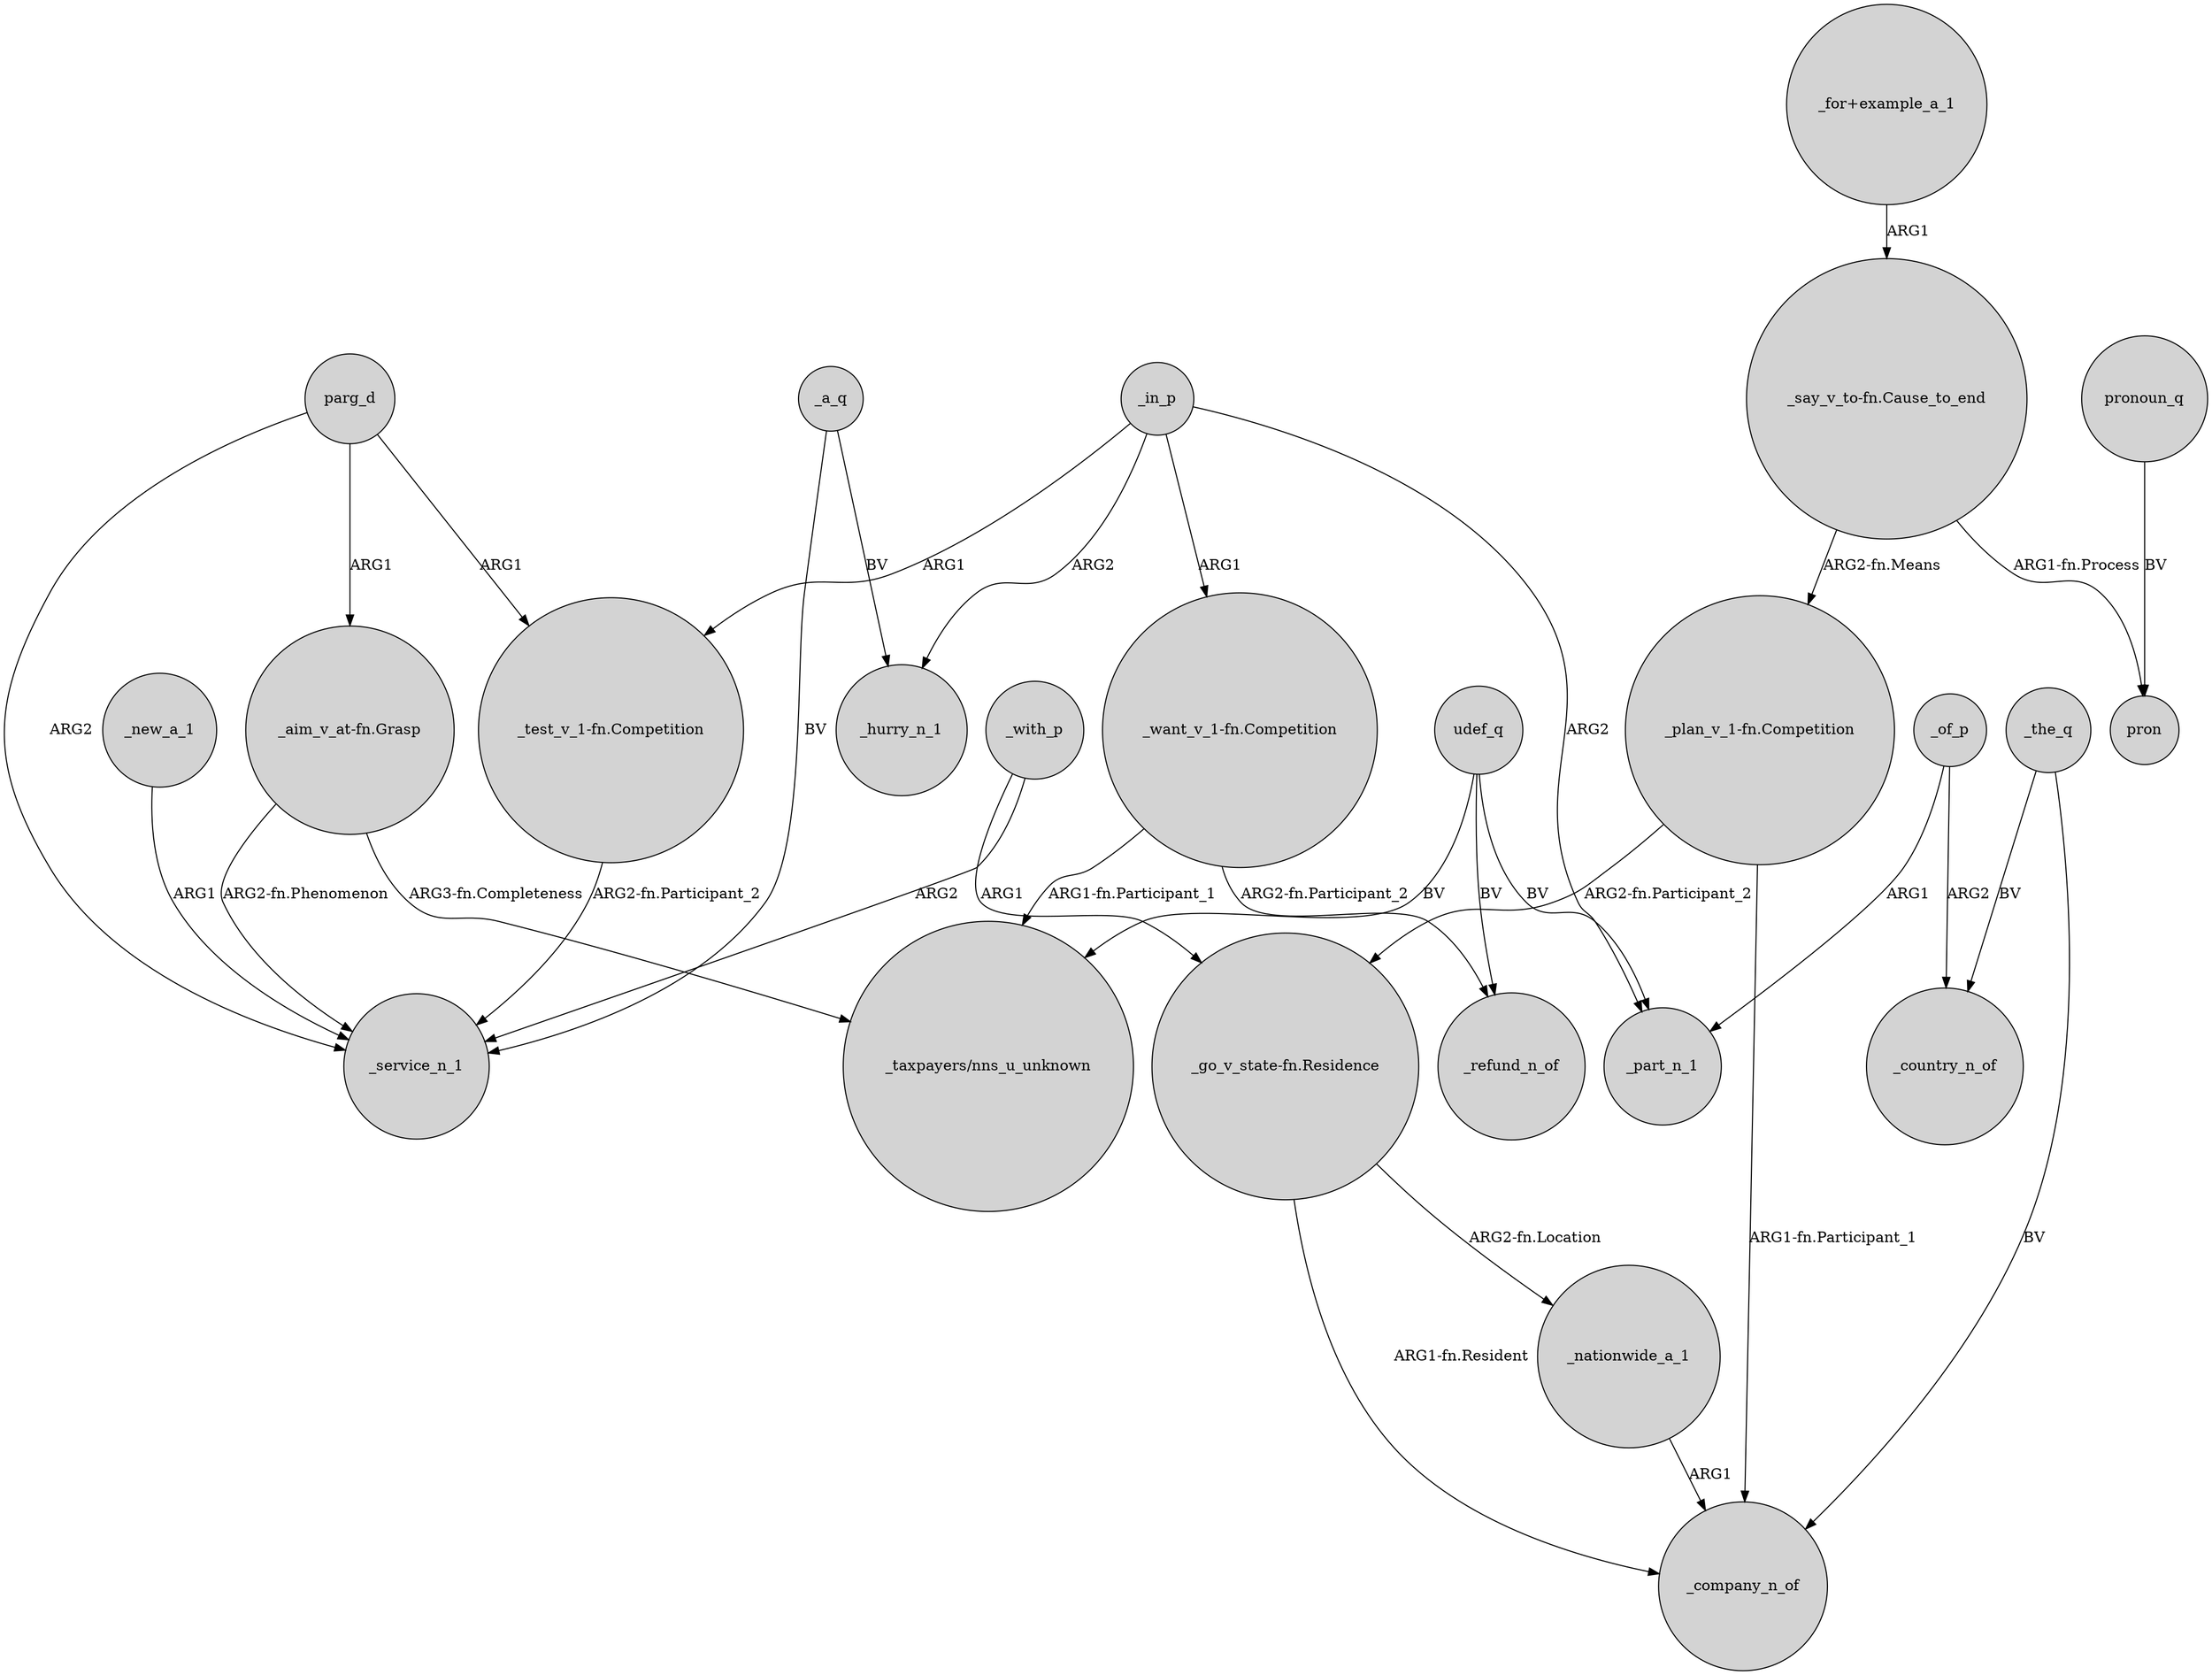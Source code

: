 digraph {
	node [shape=circle style=filled]
	_a_q -> _hurry_n_1 [label=BV]
	parg_d -> "_test_v_1-fn.Competition" [label=ARG1]
	_a_q -> _service_n_1 [label=BV]
	"_want_v_1-fn.Competition" -> "_taxpayers/nns_u_unknown" [label="ARG1-fn.Participant_1"]
	"_go_v_state-fn.Residence" -> _nationwide_a_1 [label="ARG2-fn.Location"]
	udef_q -> "_taxpayers/nns_u_unknown" [label=BV]
	"_test_v_1-fn.Competition" -> _service_n_1 [label="ARG2-fn.Participant_2"]
	_in_p -> "_test_v_1-fn.Competition" [label=ARG1]
	"_for+example_a_1" -> "_say_v_to-fn.Cause_to_end" [label=ARG1]
	"_want_v_1-fn.Competition" -> _refund_n_of [label="ARG2-fn.Participant_2"]
	parg_d -> "_aim_v_at-fn.Grasp" [label=ARG1]
	"_say_v_to-fn.Cause_to_end" -> pron [label="ARG1-fn.Process"]
	_nationwide_a_1 -> _company_n_of [label=ARG1]
	_in_p -> _hurry_n_1 [label=ARG2]
	pronoun_q -> pron [label=BV]
	parg_d -> _service_n_1 [label=ARG2]
	"_plan_v_1-fn.Competition" -> "_go_v_state-fn.Residence" [label="ARG2-fn.Participant_2"]
	"_aim_v_at-fn.Grasp" -> "_taxpayers/nns_u_unknown" [label="ARG3-fn.Completeness"]
	"_aim_v_at-fn.Grasp" -> _service_n_1 [label="ARG2-fn.Phenomenon"]
	_in_p -> _part_n_1 [label=ARG2]
	_the_q -> _country_n_of [label=BV]
	_with_p -> "_go_v_state-fn.Residence" [label=ARG1]
	_with_p -> _service_n_1 [label=ARG2]
	_new_a_1 -> _service_n_1 [label=ARG1]
	"_plan_v_1-fn.Competition" -> _company_n_of [label="ARG1-fn.Participant_1"]
	udef_q -> _part_n_1 [label=BV]
	_the_q -> _company_n_of [label=BV]
	udef_q -> _refund_n_of [label=BV]
	_of_p -> _country_n_of [label=ARG2]
	_of_p -> _part_n_1 [label=ARG1]
	"_say_v_to-fn.Cause_to_end" -> "_plan_v_1-fn.Competition" [label="ARG2-fn.Means"]
	"_go_v_state-fn.Residence" -> _company_n_of [label="ARG1-fn.Resident"]
	_in_p -> "_want_v_1-fn.Competition" [label=ARG1]
}
